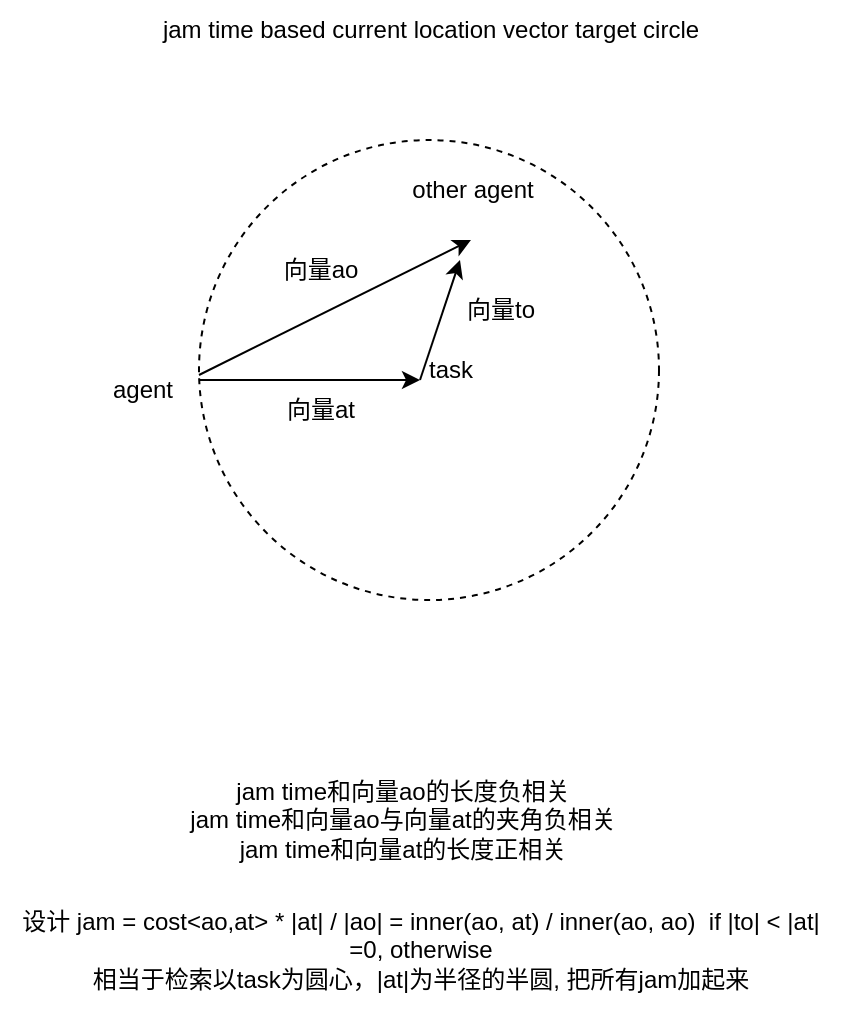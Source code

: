 <mxfile version="25.0.2">
  <diagram name="第 1 页" id="GL3BL544SjVAO1XGgeyc">
    <mxGraphModel dx="1208" dy="702" grid="1" gridSize="10" guides="1" tooltips="1" connect="1" arrows="1" fold="1" page="1" pageScale="1" pageWidth="827" pageHeight="1169" math="0" shadow="0">
      <root>
        <mxCell id="0" />
        <mxCell id="1" parent="0" />
        <mxCell id="VLqlRhgixVueoV2IxVpe-1" value="" style="ellipse;whiteSpace=wrap;html=1;aspect=fixed;dashed=1;" parent="1" vertex="1">
          <mxGeometry x="149.5" y="200" width="230" height="230" as="geometry" />
        </mxCell>
        <mxCell id="PgBbjDfo2BCgbaOhngJ4-4" value="agent" style="text;html=1;align=center;verticalAlign=middle;resizable=0;points=[];autosize=1;strokeColor=none;fillColor=none;" parent="1" vertex="1">
          <mxGeometry x="95.5" y="310" width="50" height="30" as="geometry" />
        </mxCell>
        <mxCell id="PgBbjDfo2BCgbaOhngJ4-5" value="task" style="text;html=1;align=center;verticalAlign=middle;resizable=0;points=[];autosize=1;strokeColor=none;fillColor=none;" parent="1" vertex="1">
          <mxGeometry x="250" y="300" width="50" height="30" as="geometry" />
        </mxCell>
        <mxCell id="PgBbjDfo2BCgbaOhngJ4-8" value="" style="endArrow=classic;html=1;rounded=0;exitX=0.5;exitY=0;exitDx=0;exitDy=0;exitPerimeter=0;" parent="1" edge="1">
          <mxGeometry width="50" height="50" relative="1" as="geometry">
            <mxPoint x="149.5" y="317.5" as="sourcePoint" />
            <mxPoint x="285.5" y="250" as="targetPoint" />
          </mxGeometry>
        </mxCell>
        <mxCell id="PgBbjDfo2BCgbaOhngJ4-9" value="other agent" style="text;html=1;align=center;verticalAlign=middle;resizable=0;points=[];autosize=1;strokeColor=none;fillColor=none;" parent="1" vertex="1">
          <mxGeometry x="245.5" y="210" width="80" height="30" as="geometry" />
        </mxCell>
        <mxCell id="PgBbjDfo2BCgbaOhngJ4-10" value="jam time和向量ao的长度负相关&lt;div&gt;jam time和向量ao与向量at的夹角负相关&lt;/div&gt;&lt;div&gt;jam time和向量at的长度正相关&lt;/div&gt;" style="text;html=1;align=center;verticalAlign=middle;resizable=0;points=[];autosize=1;strokeColor=none;fillColor=none;" parent="1" vertex="1">
          <mxGeometry x="130.5" y="510" width="240" height="60" as="geometry" />
        </mxCell>
        <mxCell id="PgBbjDfo2BCgbaOhngJ4-12" value="向量ao" style="text;html=1;align=center;verticalAlign=middle;resizable=0;points=[];autosize=1;strokeColor=none;fillColor=none;" parent="1" vertex="1">
          <mxGeometry x="180" y="250" width="60" height="30" as="geometry" />
        </mxCell>
        <mxCell id="PgBbjDfo2BCgbaOhngJ4-13" value="向量at" style="text;html=1;align=center;verticalAlign=middle;resizable=0;points=[];autosize=1;strokeColor=none;fillColor=none;" parent="1" vertex="1">
          <mxGeometry x="180" y="320" width="60" height="30" as="geometry" />
        </mxCell>
        <mxCell id="irn3IEMqGhAhWKfysnm7-1" value="设计 jam = cost&amp;lt;ao,at&amp;gt; * |at| / |ao| = inner(ao, at) / inner(ao, ao)&amp;nbsp; if |to| &amp;lt; |at|&lt;div&gt;=0, otherwise&lt;/div&gt;&lt;div&gt;相当于检索以task为圆心，|at|为半径的半圆, 把所有jam加起来&lt;/div&gt;" style="text;html=1;align=center;verticalAlign=middle;resizable=0;points=[];autosize=1;strokeColor=none;fillColor=none;" parent="1" vertex="1">
          <mxGeometry x="50" y="575" width="420" height="60" as="geometry" />
        </mxCell>
        <mxCell id="ykkkJoNUq_EkespVuApI-2" value="jam time based current location vector target circle" style="text;html=1;align=center;verticalAlign=middle;resizable=0;points=[];autosize=1;strokeColor=none;fillColor=none;" parent="1" vertex="1">
          <mxGeometry x="119.5" y="130" width="290" height="30" as="geometry" />
        </mxCell>
        <mxCell id="VLqlRhgixVueoV2IxVpe-6" value="" style="endArrow=classic;html=1;rounded=0;" parent="1" edge="1">
          <mxGeometry width="50" height="50" relative="1" as="geometry">
            <mxPoint x="150" y="320" as="sourcePoint" />
            <mxPoint x="260" y="320" as="targetPoint" />
          </mxGeometry>
        </mxCell>
        <mxCell id="VLqlRhgixVueoV2IxVpe-7" value="" style="endArrow=classic;html=1;rounded=0;" parent="1" edge="1">
          <mxGeometry width="50" height="50" relative="1" as="geometry">
            <mxPoint x="260" y="320" as="sourcePoint" />
            <mxPoint x="280" y="260" as="targetPoint" />
          </mxGeometry>
        </mxCell>
        <mxCell id="VLqlRhgixVueoV2IxVpe-8" value="向量to" style="text;html=1;align=center;verticalAlign=middle;resizable=0;points=[];autosize=1;strokeColor=none;fillColor=none;" parent="1" vertex="1">
          <mxGeometry x="270" y="270" width="60" height="30" as="geometry" />
        </mxCell>
      </root>
    </mxGraphModel>
  </diagram>
</mxfile>
